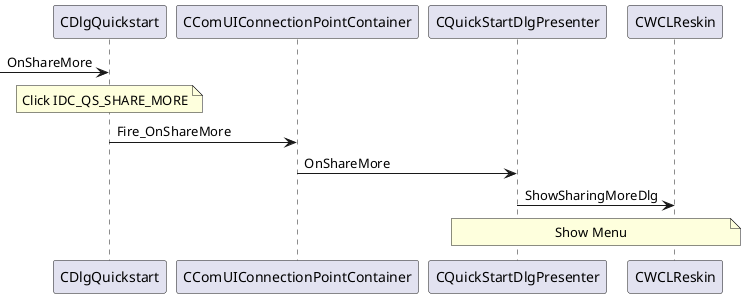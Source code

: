 @startuml

participant CDlgQuickstart
participant CComUIConnectionPointContainer
participant CQuickStartDlgPresenter
participant CWCLReskin


[-> CDlgQuickstart : OnShareMore
note over CDlgQuickstart : Click IDC_QS_SHARE_MORE

CDlgQuickstart -> CComUIConnectionPointContainer : Fire_OnShareMore
CComUIConnectionPointContainer -> CQuickStartDlgPresenter : OnShareMore
CQuickStartDlgPresenter -> CWCLReskin : ShowSharingMoreDlg
note over CQuickStartDlgPresenter, CWCLReskin : Show Menu

@enduml


